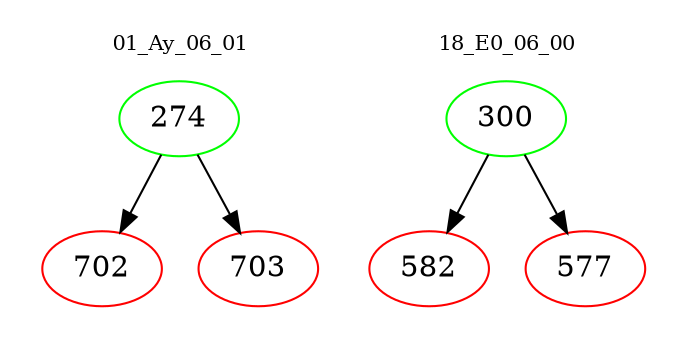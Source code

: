 digraph{
subgraph cluster_0 {
color = white
label = "01_Ay_06_01";
fontsize=10;
T0_274 [label="274", color="green"]
T0_274 -> T0_702 [color="black"]
T0_702 [label="702", color="red"]
T0_274 -> T0_703 [color="black"]
T0_703 [label="703", color="red"]
}
subgraph cluster_1 {
color = white
label = "18_E0_06_00";
fontsize=10;
T1_300 [label="300", color="green"]
T1_300 -> T1_582 [color="black"]
T1_582 [label="582", color="red"]
T1_300 -> T1_577 [color="black"]
T1_577 [label="577", color="red"]
}
}
